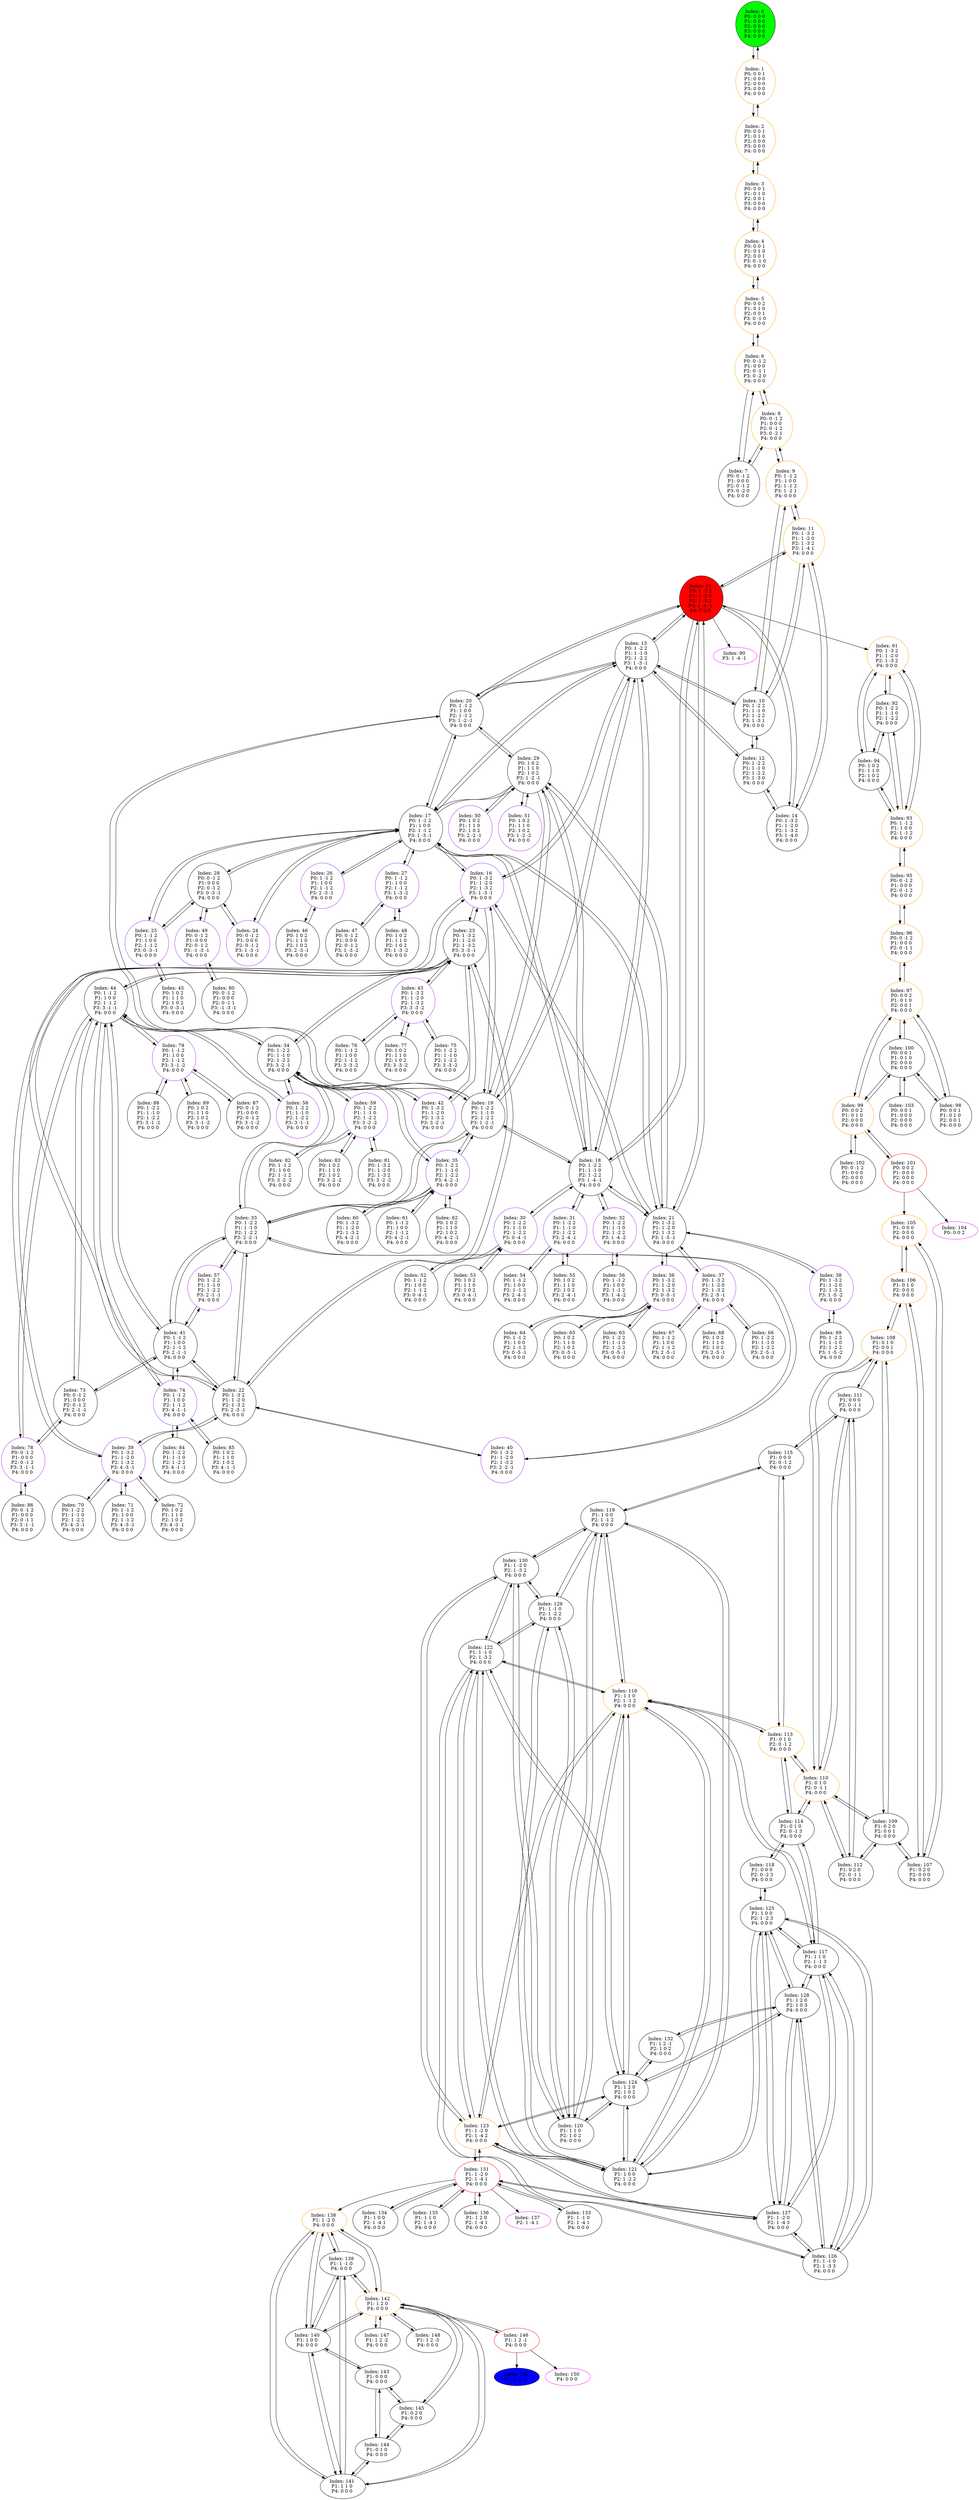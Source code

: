 digraph G {
color = "black"
0[label = "Index: 0 
P0: 0 0 0 
P1: 0 0 0 
P2: 0 0 0 
P3: 0 0 0 
P4: 0 0 0 
", style="filled", fillcolor = "green"]
1[label = "Index: 1 
P0: 0 0 1 
P1: 0 0 0 
P2: 0 0 0 
P3: 0 0 0 
P4: 0 0 0 
", color = "orange"]
2[label = "Index: 2 
P0: 0 0 1 
P1: 0 1 0 
P2: 0 0 0 
P3: 0 0 0 
P4: 0 0 0 
", color = "orange"]
3[label = "Index: 3 
P0: 0 0 1 
P1: 0 1 0 
P2: 0 0 1 
P3: 0 0 0 
P4: 0 0 0 
", color = "orange"]
4[label = "Index: 4 
P0: 0 0 1 
P1: 0 1 0 
P2: 0 0 1 
P3: 0 -1 0 
P4: 0 0 0 
", color = "orange"]
5[label = "Index: 5 
P0: 0 0 2 
P1: 0 1 0 
P2: 0 0 1 
P3: 0 -1 0 
P4: 0 0 0 
", color = "orange"]
6[label = "Index: 6 
P0: 0 -1 2 
P1: 0 0 0 
P2: 0 -1 1 
P3: 0 -2 0 
P4: 0 0 0 
", color = "orange"]
7[label = "Index: 7 
P0: 0 -1 2 
P1: 0 0 0 
P2: 0 -1 2 
P3: 0 -2 0 
P4: 0 0 0 
"]
8[label = "Index: 8 
P0: 0 -1 2 
P1: 0 0 0 
P2: 0 -1 2 
P3: 0 -2 1 
P4: 0 0 0 
", color = "orange"]
9[label = "Index: 9 
P0: 1 -1 2 
P1: 1 0 0 
P2: 1 -1 2 
P3: 1 -2 1 
P4: 0 0 0 
", color = "orange"]
10[label = "Index: 10 
P0: 1 -2 2 
P1: 1 -1 0 
P2: 1 -2 2 
P3: 1 -3 1 
P4: 0 0 0 
"]
11[label = "Index: 11 
P0: 1 -3 2 
P1: 1 -2 0 
P2: 1 -3 2 
P3: 1 -4 1 
P4: 0 0 0 
", color = "orange"]
12[label = "Index: 12 
P0: 1 -2 2 
P1: 1 -1 0 
P2: 1 -2 2 
P3: 1 -3 0 
P4: 0 0 0 
"]
13[label = "Index: 13 
P0: 1 -2 2 
P1: 1 -1 0 
P2: 1 -2 2 
P3: 1 -3 -1 
P4: 0 0 0 
"]
14[label = "Index: 14 
P0: 1 -3 2 
P1: 1 -2 0 
P2: 1 -3 2 
P3: 1 -4 0 
P4: 0 0 0 
"]
15[label = "Index: 15 
P0: 1 -3 2 
P1: 1 -2 0 
P2: 1 -3 2 
P3: 1 -4 -1 
P4: 0 0 0 
", style="filled", fillcolor = "red"]
16[label = "Index: 16 
P0: 1 -3 2 
P1: 1 -2 0 
P2: 1 -3 2 
P3: 1 -3 -1 
P4: 0 0 0 
", color = "purple"]
17[label = "Index: 17 
P0: 1 -1 2 
P1: 1 0 0 
P2: 1 -1 2 
P3: 1 -3 -1 
P4: 0 0 0 
"]
18[label = "Index: 18 
P0: 1 -2 2 
P1: 1 -1 0 
P2: 1 -2 2 
P3: 1 -4 -1 
P4: 0 0 0 
"]
19[label = "Index: 19 
P0: 1 -2 2 
P1: 1 -1 0 
P2: 1 -2 2 
P3: 1 -2 -1 
P4: 0 0 0 
"]
20[label = "Index: 20 
P0: 1 -1 2 
P1: 1 0 0 
P2: 1 -1 2 
P3: 1 -2 -1 
P4: 0 0 0 
"]
21[label = "Index: 21 
P0: 1 -3 2 
P1: 1 -2 0 
P2: 1 -3 2 
P3: 1 -5 -1 
P4: 0 0 0 
"]
22[label = "Index: 22 
P0: 1 -3 2 
P1: 1 -2 0 
P2: 1 -3 2 
P3: 2 -3 -1 
P4: 0 0 0 
"]
23[label = "Index: 23 
P0: 1 -3 2 
P1: 1 -2 0 
P2: 1 -3 2 
P3: 3 -3 -1 
P4: 0 0 0 
"]
24[label = "Index: 24 
P0: 0 -1 2 
P1: 0 0 0 
P2: 0 -1 2 
P3: 1 -3 -1 
P4: 0 0 0 
", color = "purple"]
25[label = "Index: 25 
P0: 1 -1 2 
P1: 1 0 0 
P2: 1 -1 2 
P3: 0 -3 -1 
P4: 0 0 0 
", color = "purple"]
26[label = "Index: 26 
P0: 1 -1 2 
P1: 1 0 0 
P2: 1 -1 2 
P3: 2 -3 -1 
P4: 0 0 0 
", color = "purple"]
27[label = "Index: 27 
P0: 1 -1 2 
P1: 1 0 0 
P2: 1 -1 2 
P3: 1 -3 -2 
P4: 0 0 0 
", color = "purple"]
28[label = "Index: 28 
P0: 0 -1 2 
P1: 0 0 0 
P2: 0 -1 2 
P3: 0 -3 -1 
P4: 0 0 0 
"]
29[label = "Index: 29 
P0: 1 0 2 
P1: 1 1 0 
P2: 1 0 2 
P3: 1 -2 -1 
P4: 0 0 0 
"]
30[label = "Index: 30 
P0: 1 -2 2 
P1: 1 -1 0 
P2: 1 -2 2 
P3: 0 -4 -1 
P4: 0 0 0 
", color = "purple"]
31[label = "Index: 31 
P0: 1 -2 2 
P1: 1 -1 0 
P2: 1 -2 2 
P3: 2 -4 -1 
P4: 0 0 0 
", color = "purple"]
32[label = "Index: 32 
P0: 1 -2 2 
P1: 1 -1 0 
P2: 1 -2 2 
P3: 1 -4 -2 
P4: 0 0 0 
", color = "purple"]
33[label = "Index: 33 
P0: 1 -2 2 
P1: 1 -1 0 
P2: 1 -2 2 
P3: 2 -2 -1 
P4: 0 0 0 
"]
34[label = "Index: 34 
P0: 1 -2 2 
P1: 1 -1 0 
P2: 1 -2 2 
P3: 3 -2 -1 
P4: 0 0 0 
"]
35[label = "Index: 35 
P0: 1 -2 2 
P1: 1 -1 0 
P2: 1 -2 2 
P3: 4 -2 -1 
P4: 0 0 0 
", color = "purple"]
36[label = "Index: 36 
P0: 1 -3 2 
P1: 1 -2 0 
P2: 1 -3 2 
P3: 0 -5 -1 
P4: 0 0 0 
", color = "purple"]
37[label = "Index: 37 
P0: 1 -3 2 
P1: 1 -2 0 
P2: 1 -3 2 
P3: 2 -5 -1 
P4: 0 0 0 
", color = "purple"]
38[label = "Index: 38 
P0: 1 -3 2 
P1: 1 -2 0 
P2: 1 -3 2 
P3: 1 -5 -2 
P4: 0 0 0 
", color = "purple"]
39[label = "Index: 39 
P0: 1 -3 2 
P1: 1 -2 0 
P2: 1 -3 2 
P3: 4 -3 -1 
P4: 0 0 0 
", color = "purple"]
40[label = "Index: 40 
P0: 1 -3 2 
P1: 1 -2 0 
P2: 1 -3 2 
P3: 2 -2 -1 
P4: 0 0 0 
", color = "purple"]
41[label = "Index: 41 
P0: 1 -1 2 
P1: 1 0 0 
P2: 1 -1 2 
P3: 2 -1 -1 
P4: 0 0 0 
"]
42[label = "Index: 42 
P0: 1 -3 2 
P1: 1 -2 0 
P2: 1 -3 2 
P3: 3 -2 -1 
P4: 0 0 0 
", color = "purple"]
43[label = "Index: 43 
P0: 1 -3 2 
P1: 1 -2 0 
P2: 1 -3 2 
P3: 3 -3 -2 
P4: 0 0 0 
", color = "purple"]
44[label = "Index: 44 
P0: 1 -1 2 
P1: 1 0 0 
P2: 1 -1 2 
P3: 3 -1 -1 
P4: 0 0 0 
"]
45[label = "Index: 45 
P0: 1 0 2 
P1: 1 1 0 
P2: 1 0 2 
P3: 0 -3 -1 
P4: 0 0 0 
"]
46[label = "Index: 46 
P0: 1 0 2 
P1: 1 1 0 
P2: 1 0 2 
P3: 2 -3 -1 
P4: 0 0 0 
"]
47[label = "Index: 47 
P0: 0 -1 2 
P1: 0 0 0 
P2: 0 -1 2 
P3: 1 -3 -2 
P4: 0 0 0 
"]
48[label = "Index: 48 
P0: 1 0 2 
P1: 1 1 0 
P2: 1 0 2 
P3: 1 -3 -2 
P4: 0 0 0 
"]
49[label = "Index: 49 
P0: 0 -1 2 
P1: 0 0 0 
P2: 0 -1 2 
P3: -1 -3 -1 
P4: 0 0 0 
", color = "purple"]
50[label = "Index: 50 
P0: 1 0 2 
P1: 1 1 0 
P2: 1 0 2 
P3: 2 -2 -1 
P4: 0 0 0 
", color = "purple"]
51[label = "Index: 51 
P0: 1 0 2 
P1: 1 1 0 
P2: 1 0 2 
P3: 1 -2 -2 
P4: 0 0 0 
", color = "purple"]
52[label = "Index: 52 
P0: 1 -1 2 
P1: 1 0 0 
P2: 1 -1 2 
P3: 0 -4 -1 
P4: 0 0 0 
"]
53[label = "Index: 53 
P0: 1 0 2 
P1: 1 1 0 
P2: 1 0 2 
P3: 0 -4 -1 
P4: 0 0 0 
"]
54[label = "Index: 54 
P0: 1 -1 2 
P1: 1 0 0 
P2: 1 -1 2 
P3: 2 -4 -1 
P4: 0 0 0 
"]
55[label = "Index: 55 
P0: 1 0 2 
P1: 1 1 0 
P2: 1 0 2 
P3: 2 -4 -1 
P4: 0 0 0 
"]
56[label = "Index: 56 
P0: 1 -1 2 
P1: 1 0 0 
P2: 1 -1 2 
P3: 1 -4 -2 
P4: 0 0 0 
"]
57[label = "Index: 57 
P0: 1 -2 2 
P1: 1 -1 0 
P2: 1 -2 2 
P3: 2 -1 -1 
P4: 0 0 0 
", color = "purple"]
58[label = "Index: 58 
P0: 1 -2 2 
P1: 1 -1 0 
P2: 1 -2 2 
P3: 3 -1 -1 
P4: 0 0 0 
", color = "purple"]
59[label = "Index: 59 
P0: 1 -2 2 
P1: 1 -1 0 
P2: 1 -2 2 
P3: 3 -2 -2 
P4: 0 0 0 
", color = "purple"]
60[label = "Index: 60 
P0: 1 -3 2 
P1: 1 -2 0 
P2: 1 -3 2 
P3: 4 -2 -1 
P4: 0 0 0 
"]
61[label = "Index: 61 
P0: 1 -1 2 
P1: 1 0 0 
P2: 1 -1 2 
P3: 4 -2 -1 
P4: 0 0 0 
"]
62[label = "Index: 62 
P0: 1 0 2 
P1: 1 1 0 
P2: 1 0 2 
P3: 4 -2 -1 
P4: 0 0 0 
"]
63[label = "Index: 63 
P0: 1 -2 2 
P1: 1 -1 0 
P2: 1 -2 2 
P3: 0 -5 -1 
P4: 0 0 0 
"]
64[label = "Index: 64 
P0: 1 -1 2 
P1: 1 0 0 
P2: 1 -1 2 
P3: 0 -5 -1 
P4: 0 0 0 
"]
65[label = "Index: 65 
P0: 1 0 2 
P1: 1 1 0 
P2: 1 0 2 
P3: 0 -5 -1 
P4: 0 0 0 
"]
66[label = "Index: 66 
P0: 1 -2 2 
P1: 1 -1 0 
P2: 1 -2 2 
P3: 2 -5 -1 
P4: 0 0 0 
"]
67[label = "Index: 67 
P0: 1 -1 2 
P1: 1 0 0 
P2: 1 -1 2 
P3: 2 -5 -1 
P4: 0 0 0 
"]
68[label = "Index: 68 
P0: 1 0 2 
P1: 1 1 0 
P2: 1 0 2 
P3: 2 -5 -1 
P4: 0 0 0 
"]
69[label = "Index: 69 
P0: 1 -2 2 
P1: 1 -1 0 
P2: 1 -2 2 
P3: 1 -5 -2 
P4: 0 0 0 
"]
70[label = "Index: 70 
P0: 1 -2 2 
P1: 1 -1 0 
P2: 1 -2 2 
P3: 4 -3 -1 
P4: 0 0 0 
"]
71[label = "Index: 71 
P0: 1 -1 2 
P1: 1 0 0 
P2: 1 -1 2 
P3: 4 -3 -1 
P4: 0 0 0 
"]
72[label = "Index: 72 
P0: 1 0 2 
P1: 1 1 0 
P2: 1 0 2 
P3: 4 -3 -1 
P4: 0 0 0 
"]
73[label = "Index: 73 
P0: 0 -1 2 
P1: 0 0 0 
P2: 0 -1 2 
P3: 2 -1 -1 
P4: 0 0 0 
"]
74[label = "Index: 74 
P0: 1 -1 2 
P1: 1 0 0 
P2: 1 -1 2 
P3: 4 -1 -1 
P4: 0 0 0 
", color = "purple"]
75[label = "Index: 75 
P0: 1 -2 2 
P1: 1 -1 0 
P2: 1 -2 2 
P3: 3 -3 -2 
P4: 0 0 0 
"]
76[label = "Index: 76 
P0: 1 -1 2 
P1: 1 0 0 
P2: 1 -1 2 
P3: 3 -3 -2 
P4: 0 0 0 
"]
77[label = "Index: 77 
P0: 1 0 2 
P1: 1 1 0 
P2: 1 0 2 
P3: 3 -3 -2 
P4: 0 0 0 
"]
78[label = "Index: 78 
P0: 0 -1 2 
P1: 0 0 0 
P2: 0 -1 2 
P3: 3 -1 -1 
P4: 0 0 0 
", color = "purple"]
79[label = "Index: 79 
P0: 1 -1 2 
P1: 1 0 0 
P2: 1 -1 2 
P3: 3 -1 -2 
P4: 0 0 0 
", color = "purple"]
80[label = "Index: 80 
P0: 0 -1 2 
P1: 0 0 0 
P2: 0 -1 1 
P3: -1 -3 -1 
P4: 0 0 0 
"]
81[label = "Index: 81 
P0: 1 -3 2 
P1: 1 -2 0 
P2: 1 -3 2 
P3: 3 -2 -2 
P4: 0 0 0 
"]
82[label = "Index: 82 
P0: 1 -1 2 
P1: 1 0 0 
P2: 1 -1 2 
P3: 3 -2 -2 
P4: 0 0 0 
"]
83[label = "Index: 83 
P0: 1 0 2 
P1: 1 1 0 
P2: 1 0 2 
P3: 3 -2 -2 
P4: 0 0 0 
"]
84[label = "Index: 84 
P0: 1 -2 2 
P1: 1 -1 0 
P2: 1 -2 2 
P3: 4 -1 -1 
P4: 0 0 0 
"]
85[label = "Index: 85 
P0: 1 0 2 
P1: 1 1 0 
P2: 1 0 2 
P3: 4 -1 -1 
P4: 0 0 0 
"]
86[label = "Index: 86 
P0: 0 -1 2 
P1: 0 0 0 
P2: 0 -1 1 
P3: 3 -1 -1 
P4: 0 0 0 
"]
87[label = "Index: 87 
P0: 0 -1 2 
P1: 0 0 0 
P2: 0 -1 2 
P3: 3 -1 -2 
P4: 0 0 0 
"]
88[label = "Index: 88 
P0: 1 -2 2 
P1: 1 -1 0 
P2: 1 -2 2 
P3: 3 -1 -2 
P4: 0 0 0 
"]
89[label = "Index: 89 
P0: 1 0 2 
P1: 1 1 0 
P2: 1 0 2 
P3: 3 -1 -2 
P4: 0 0 0 
"]
90[label = "Index: 90 
P3: 1 -4 -1 
", color = "fuchsia"]
91[label = "Index: 91 
P0: 1 -3 2 
P1: 1 -2 0 
P2: 1 -3 2 
P4: 0 0 0 
", color = "orange"]
92[label = "Index: 92 
P0: 1 -2 2 
P1: 1 -1 0 
P2: 1 -2 2 
P4: 0 0 0 
"]
93[label = "Index: 93 
P0: 1 -1 2 
P1: 1 0 0 
P2: 1 -1 2 
P4: 0 0 0 
", color = "orange"]
94[label = "Index: 94 
P0: 1 0 2 
P1: 1 1 0 
P2: 1 0 2 
P4: 0 0 0 
"]
95[label = "Index: 95 
P0: 0 -1 2 
P1: 0 0 0 
P2: 0 -1 2 
P4: 0 0 0 
", color = "orange"]
96[label = "Index: 96 
P0: 0 -1 2 
P1: 0 0 0 
P2: 0 -1 1 
P4: 0 0 0 
", color = "orange"]
97[label = "Index: 97 
P0: 0 0 2 
P1: 0 1 0 
P2: 0 0 1 
P4: 0 0 0 
", color = "orange"]
98[label = "Index: 98 
P0: 0 0 1 
P1: 0 1 0 
P2: 0 0 1 
P4: 0 0 0 
"]
99[label = "Index: 99 
P0: 0 0 2 
P1: 0 1 0 
P2: 0 0 0 
P4: 0 0 0 
", color = "orange"]
100[label = "Index: 100 
P0: 0 0 1 
P1: 0 1 0 
P2: 0 0 0 
P4: 0 0 0 
"]
101[label = "Index: 101 
P0: 0 0 2 
P1: 0 0 0 
P2: 0 0 0 
P4: 0 0 0 
", color = "red"]
102[label = "Index: 102 
P0: 0 -1 2 
P1: 0 0 0 
P2: 0 0 0 
P4: 0 0 0 
"]
103[label = "Index: 103 
P0: 0 0 1 
P1: 0 0 0 
P2: 0 0 0 
P4: 0 0 0 
"]
104[label = "Index: 104 
P0: 0 0 2 
", color = "fuchsia"]
105[label = "Index: 105 
P1: 0 0 0 
P2: 0 0 0 
P4: 0 0 0 
", color = "orange"]
106[label = "Index: 106 
P1: 0 1 0 
P2: 0 0 0 
P4: 0 0 0 
", color = "orange"]
107[label = "Index: 107 
P1: 0 2 0 
P2: 0 0 0 
P4: 0 0 0 
"]
108[label = "Index: 108 
P1: 0 1 0 
P2: 0 0 1 
P4: 0 0 0 
", color = "orange"]
109[label = "Index: 109 
P1: 0 2 0 
P2: 0 0 1 
P4: 0 0 0 
"]
110[label = "Index: 110 
P1: 0 1 0 
P2: 0 -1 1 
P4: 0 0 0 
", color = "orange"]
111[label = "Index: 111 
P1: 0 0 0 
P2: 0 -1 1 
P4: 0 0 0 
"]
112[label = "Index: 112 
P1: 0 2 0 
P2: 0 -1 1 
P4: 0 0 0 
"]
113[label = "Index: 113 
P1: 0 1 0 
P2: 0 -1 2 
P4: 0 0 0 
", color = "orange"]
114[label = "Index: 114 
P1: 0 1 0 
P2: 0 -1 3 
P4: 0 0 0 
"]
115[label = "Index: 115 
P1: 0 0 0 
P2: 0 -1 2 
P4: 0 0 0 
"]
116[label = "Index: 116 
P1: 1 1 0 
P2: 1 -1 2 
P4: 0 0 0 
", color = "orange"]
117[label = "Index: 117 
P1: 1 1 0 
P2: 1 -1 3 
P4: 0 0 0 
"]
118[label = "Index: 118 
P1: 0 0 0 
P2: 0 -2 3 
P4: 0 0 0 
"]
119[label = "Index: 119 
P1: 1 0 0 
P2: 1 -1 2 
P4: 0 0 0 
"]
120[label = "Index: 120 
P1: 1 1 0 
P2: 1 0 2 
P4: 0 0 0 
"]
121[label = "Index: 121 
P1: 1 0 0 
P2: 1 -2 2 
P4: 0 0 0 
"]
122[label = "Index: 122 
P1: 1 -1 0 
P2: 1 -3 2 
P4: 0 0 0 
"]
123[label = "Index: 123 
P1: 1 -2 0 
P2: 1 -4 2 
P4: 0 0 0 
", color = "orange"]
124[label = "Index: 124 
P1: 1 2 0 
P2: 1 0 2 
P4: 0 0 0 
"]
125[label = "Index: 125 
P1: 1 0 0 
P2: 1 -2 3 
P4: 0 0 0 
"]
126[label = "Index: 126 
P1: 1 -1 0 
P2: 1 -3 3 
P4: 0 0 0 
"]
127[label = "Index: 127 
P1: 1 -2 0 
P2: 1 -4 3 
P4: 0 0 0 
"]
128[label = "Index: 128 
P1: 1 2 0 
P2: 1 0 3 
P4: 0 0 0 
"]
129[label = "Index: 129 
P1: 1 -1 0 
P2: 1 -2 2 
P4: 0 0 0 
"]
130[label = "Index: 130 
P1: 1 -2 0 
P2: 1 -3 2 
P4: 0 0 0 
"]
131[label = "Index: 131 
P1: 1 -2 0 
P2: 1 -4 1 
P4: 0 0 0 
", color = "red"]
132[label = "Index: 132 
P1: 1 2 -1 
P2: 1 0 2 
P4: 0 0 0 
"]
133[label = "Index: 133 
P1: 1 -1 0 
P2: 1 -4 1 
P4: 0 0 0 
"]
134[label = "Index: 134 
P1: 1 0 0 
P2: 1 -4 1 
P4: 0 0 0 
"]
135[label = "Index: 135 
P1: 1 1 0 
P2: 1 -4 1 
P4: 0 0 0 
"]
136[label = "Index: 136 
P1: 1 2 0 
P2: 1 -4 1 
P4: 0 0 0 
"]
137[label = "Index: 137 
P2: 1 -4 1 
", color = "fuchsia"]
138[label = "Index: 138 
P1: 1 -2 0 
P4: 0 0 0 
", color = "orange"]
139[label = "Index: 139 
P1: 1 -1 0 
P4: 0 0 0 
"]
140[label = "Index: 140 
P1: 1 0 0 
P4: 0 0 0 
"]
141[label = "Index: 141 
P1: 1 1 0 
P4: 0 0 0 
"]
142[label = "Index: 142 
P1: 1 2 0 
P4: 0 0 0 
", color = "orange"]
143[label = "Index: 143 
P1: 0 0 0 
P4: 0 0 0 
"]
144[label = "Index: 144 
P1: 0 1 0 
P4: 0 0 0 
"]
145[label = "Index: 145 
P1: 0 2 0 
P4: 0 0 0 
"]
146[label = "Index: 146 
P1: 1 2 -1 
P4: 0 0 0 
", color = "red"]
147[label = "Index: 147 
P1: 1 2 -2 
P4: 0 0 0 
"]
148[label = "Index: 148 
P1: 1 2 -3 
P4: 0 0 0 
"]
149[label = "Index: 149 
P1: 1 2 -1 
", style="filled", fillcolor = "blue"]
150[label = "Index: 150 
P4: 0 0 0 
", color = "fuchsia"]
0 -> 1

1 -> 0
1 -> 2

2 -> 1
2 -> 3

3 -> 2
3 -> 4

4 -> 3
4 -> 5

5 -> 4
5 -> 6

6 -> 5
6 -> 7
6 -> 8

7 -> 6
7 -> 8

8 -> 6
8 -> 7
8 -> 9

9 -> 8
9 -> 10
9 -> 11

10 -> 9
10 -> 12
10 -> 13
10 -> 11

11 -> 9
11 -> 10
11 -> 14
11 -> 15

12 -> 10
12 -> 13
12 -> 14

13 -> 10
13 -> 12
13 -> 16
13 -> 17
13 -> 18
13 -> 19
13 -> 15
13 -> 20

14 -> 11
14 -> 12
14 -> 15

15 -> 11
15 -> 13
15 -> 14
15 -> 18
15 -> 20
15 -> 21
15 -> 91
15 -> 90

16 -> 13
16 -> 17
16 -> 19
16 -> 21
16 -> 22
16 -> 23

17 -> 13
17 -> 16
17 -> 24
17 -> 25
17 -> 26
17 -> 20
17 -> 27
17 -> 28
17 -> 18
17 -> 21
17 -> 29

18 -> 13
18 -> 15
18 -> 17
18 -> 30
18 -> 31
18 -> 19
18 -> 32
18 -> 21
18 -> 29

19 -> 13
19 -> 18
19 -> 20
19 -> 29
19 -> 33
19 -> 34
19 -> 35
19 -> 16

20 -> 13
20 -> 17
20 -> 19
20 -> 29
20 -> 15

21 -> 17
21 -> 18
21 -> 36
21 -> 37
21 -> 15
21 -> 16
21 -> 38
21 -> 29

22 -> 33
22 -> 16
22 -> 23
22 -> 39
22 -> 40
22 -> 41

23 -> 34
23 -> 22
23 -> 16
23 -> 39
23 -> 42
23 -> 43
23 -> 44

24 -> 17
24 -> 28

25 -> 17
25 -> 28
25 -> 45

26 -> 17
26 -> 46

27 -> 17
27 -> 47
27 -> 48

28 -> 17
28 -> 25
28 -> 49
28 -> 24

29 -> 17
29 -> 18
29 -> 19
29 -> 20
29 -> 21
29 -> 50
29 -> 51

30 -> 18
30 -> 52
30 -> 53

31 -> 18
31 -> 54
31 -> 55

32 -> 18
32 -> 56

33 -> 19
33 -> 40
33 -> 34
33 -> 35
33 -> 57
33 -> 22
33 -> 41

34 -> 19
34 -> 33
34 -> 42
34 -> 35
34 -> 58
34 -> 59
34 -> 23
34 -> 44

35 -> 19
35 -> 33
35 -> 34
35 -> 60
35 -> 61
35 -> 62

36 -> 21
36 -> 63
36 -> 64
36 -> 65

37 -> 21
37 -> 66
37 -> 67
37 -> 68

38 -> 21
38 -> 69

39 -> 22
39 -> 23
39 -> 70
39 -> 71
39 -> 72

40 -> 33
40 -> 22

41 -> 33
41 -> 57
41 -> 22
41 -> 73
41 -> 44
41 -> 74

42 -> 34
42 -> 23

43 -> 23
43 -> 75
43 -> 76
43 -> 77

44 -> 34
44 -> 41
44 -> 58
44 -> 23
44 -> 78
44 -> 74
44 -> 79
44 -> 73

45 -> 25

46 -> 26

47 -> 27

48 -> 27

49 -> 28
49 -> 80

50 -> 29

51 -> 29

52 -> 30

53 -> 30

54 -> 31

55 -> 31

56 -> 32

57 -> 33
57 -> 41

58 -> 34
58 -> 44

59 -> 34
59 -> 81
59 -> 82
59 -> 83

60 -> 35

61 -> 35

62 -> 35

63 -> 36

64 -> 36

65 -> 36

66 -> 37

67 -> 37

68 -> 37

69 -> 38

70 -> 39

71 -> 39

72 -> 39

73 -> 41
73 -> 44
73 -> 78

74 -> 41
74 -> 44
74 -> 84
74 -> 85

75 -> 43

76 -> 43

77 -> 43

78 -> 44
78 -> 73
78 -> 86

79 -> 44
79 -> 87
79 -> 88
79 -> 89

80 -> 49

81 -> 59

82 -> 59

83 -> 59

84 -> 74

85 -> 74

86 -> 78

87 -> 79

88 -> 79

89 -> 79

91 -> 92
91 -> 93
91 -> 94

92 -> 91
92 -> 93
92 -> 94

93 -> 91
93 -> 92
93 -> 95
93 -> 94

94 -> 91
94 -> 92
94 -> 93

95 -> 93
95 -> 96

96 -> 95
96 -> 97

97 -> 96
97 -> 98
97 -> 99
97 -> 100

98 -> 97
98 -> 100

99 -> 97
99 -> 100
99 -> 101
99 -> 102

100 -> 97
100 -> 98
100 -> 99
100 -> 103

101 -> 99
101 -> 105
101 -> 104

102 -> 99

103 -> 100

105 -> 106
105 -> 107

106 -> 105
106 -> 107
106 -> 108

107 -> 105
107 -> 106
107 -> 109

108 -> 106
108 -> 109
108 -> 110
108 -> 111

109 -> 107
109 -> 108
109 -> 112
109 -> 110

110 -> 108
110 -> 109
110 -> 111
110 -> 112
110 -> 113
110 -> 114

111 -> 108
111 -> 110
111 -> 112
111 -> 115

112 -> 109
112 -> 110
112 -> 111

113 -> 110
113 -> 115
113 -> 114
113 -> 116

114 -> 110
114 -> 113
114 -> 117
114 -> 118

115 -> 111
115 -> 113
115 -> 119

116 -> 113
116 -> 119
116 -> 120
116 -> 117
116 -> 121
116 -> 122
116 -> 123
116 -> 124

117 -> 114
117 -> 116
117 -> 125
117 -> 126
117 -> 127
117 -> 128

118 -> 114
118 -> 125

119 -> 115
119 -> 116
119 -> 121
119 -> 129
119 -> 130
119 -> 120

120 -> 116
120 -> 119
120 -> 124
120 -> 129
120 -> 130

121 -> 116
121 -> 119
121 -> 129
121 -> 125
121 -> 122
121 -> 123
121 -> 124

122 -> 116
122 -> 121
122 -> 130
122 -> 129
122 -> 126
122 -> 123
122 -> 124

123 -> 116
123 -> 121
123 -> 122
123 -> 130
123 -> 131
123 -> 127
123 -> 124

124 -> 116
124 -> 120
124 -> 121
124 -> 122
124 -> 123
124 -> 132
124 -> 128

125 -> 117
125 -> 118
125 -> 121
125 -> 126
125 -> 127
125 -> 128

126 -> 117
126 -> 122
126 -> 125
126 -> 127
126 -> 128

127 -> 117
127 -> 123
127 -> 125
127 -> 126
127 -> 131
127 -> 128

128 -> 117
128 -> 124
128 -> 125
128 -> 126
128 -> 127
128 -> 132

129 -> 119
129 -> 120
129 -> 121
129 -> 122
129 -> 130

130 -> 119
130 -> 120
130 -> 122
130 -> 123
130 -> 129

131 -> 123
131 -> 127
131 -> 133
131 -> 134
131 -> 135
131 -> 136
131 -> 138
131 -> 137

132 -> 124
132 -> 128

133 -> 131

134 -> 131

135 -> 131

136 -> 131

138 -> 139
138 -> 140
138 -> 141
138 -> 142

139 -> 138
139 -> 140
139 -> 141
139 -> 142

140 -> 138
140 -> 139
140 -> 143
140 -> 141
140 -> 142

141 -> 138
141 -> 139
141 -> 140
141 -> 144
141 -> 142

142 -> 138
142 -> 139
142 -> 140
142 -> 141
142 -> 145
142 -> 146
142 -> 147
142 -> 148

143 -> 140
143 -> 144
143 -> 145

144 -> 141
144 -> 143
144 -> 145

145 -> 142
145 -> 143
145 -> 144

146 -> 142
146 -> 150
146 -> 149

147 -> 142

148 -> 142

}
